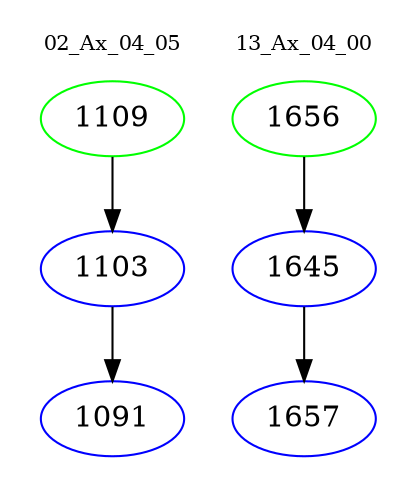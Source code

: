 digraph{
subgraph cluster_0 {
color = white
label = "02_Ax_04_05";
fontsize=10;
T0_1109 [label="1109", color="green"]
T0_1109 -> T0_1103 [color="black"]
T0_1103 [label="1103", color="blue"]
T0_1103 -> T0_1091 [color="black"]
T0_1091 [label="1091", color="blue"]
}
subgraph cluster_1 {
color = white
label = "13_Ax_04_00";
fontsize=10;
T1_1656 [label="1656", color="green"]
T1_1656 -> T1_1645 [color="black"]
T1_1645 [label="1645", color="blue"]
T1_1645 -> T1_1657 [color="black"]
T1_1657 [label="1657", color="blue"]
}
}

